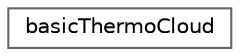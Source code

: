 digraph "Graphical Class Hierarchy"
{
 // LATEX_PDF_SIZE
  bgcolor="transparent";
  edge [fontname=Helvetica,fontsize=10,labelfontname=Helvetica,labelfontsize=10];
  node [fontname=Helvetica,fontsize=10,shape=box,height=0.2,width=0.4];
  rankdir="LR";
  Node0 [id="Node000000",label="basicThermoCloud",height=0.2,width=0.4,color="grey40", fillcolor="white", style="filled",URL="$classFoam_1_1basicThermoCloud.html",tooltip="Cloud class to introduce thermodynamic parcels."];
}
